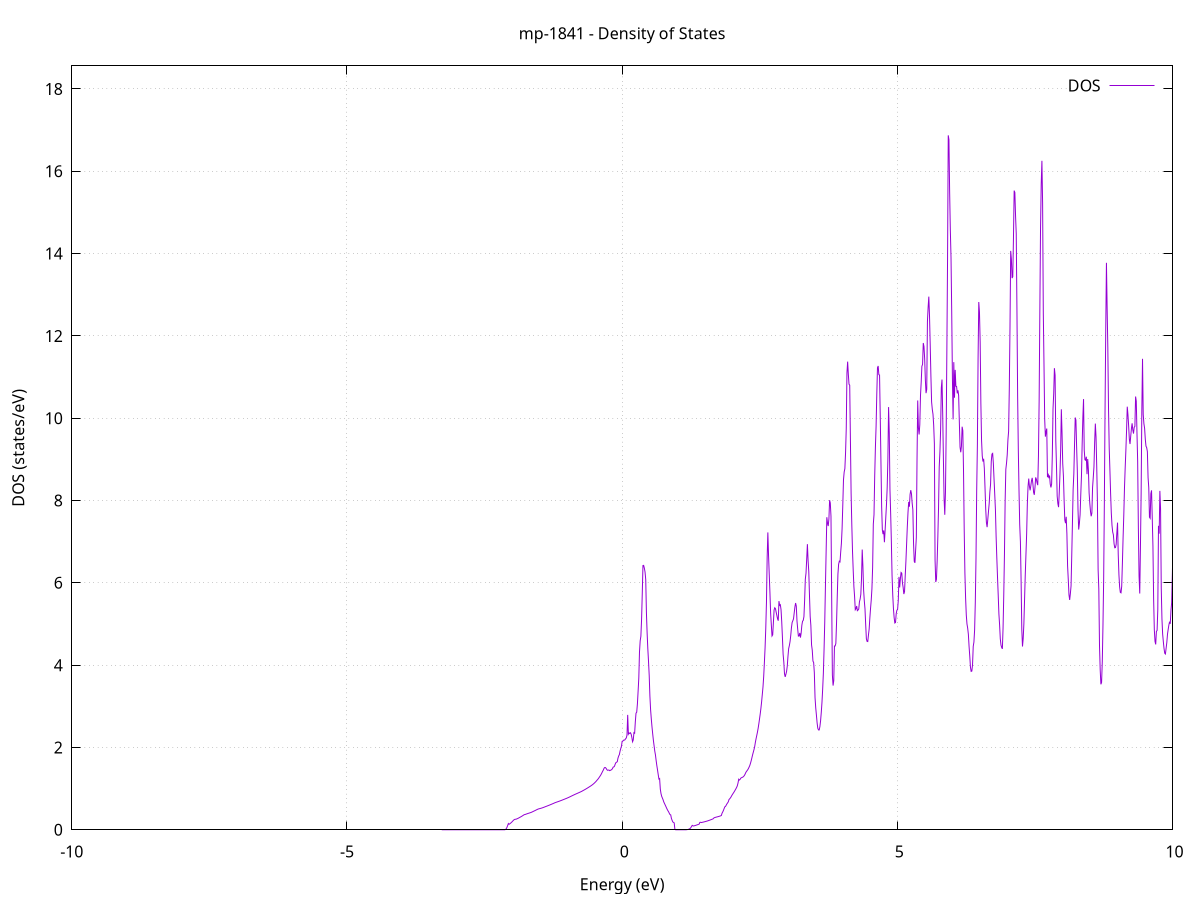 set title 'mp-1841 - Density of States'
set xlabel 'Energy (eV)'
set ylabel 'DOS (states/eV)'
set grid
set xrange [-10:10]
set yrange [0:18.561]
set xzeroaxis lt -1
set terminal png size 800,600
set output 'mp-1841_dos_gnuplot.png'
plot '-' using 1:2 with lines title 'DOS'
-3.277900 0.000000
-3.265300 0.000000
-3.252700 0.000000
-3.240100 0.000000
-3.227500 0.000000
-3.214800 0.000000
-3.202200 0.000000
-3.189600 0.000000
-3.177000 0.000000
-3.164400 0.000000
-3.151800 0.000000
-3.139200 0.000000
-3.126600 0.000000
-3.114000 0.000000
-3.101400 0.000000
-3.088800 0.000000
-3.076200 0.000000
-3.063600 0.000000
-3.051000 0.000000
-3.038300 0.000000
-3.025700 0.000000
-3.013100 0.000000
-3.000500 0.000000
-2.987900 0.000000
-2.975300 0.000000
-2.962700 0.000000
-2.950100 0.000000
-2.937500 0.000000
-2.924900 0.000000
-2.912300 0.000000
-2.899700 0.000000
-2.887100 0.000000
-2.874500 0.000000
-2.861800 0.000000
-2.849200 0.000000
-2.836600 0.000000
-2.824000 0.000000
-2.811400 0.000000
-2.798800 0.000000
-2.786200 0.000000
-2.773600 0.000000
-2.761000 0.000000
-2.748400 0.000000
-2.735800 0.000000
-2.723200 0.000000
-2.710600 0.000000
-2.698000 0.000000
-2.685300 0.000000
-2.672700 0.000000
-2.660100 0.000000
-2.647500 0.000000
-2.634900 0.000000
-2.622300 0.000000
-2.609700 0.000000
-2.597100 0.000000
-2.584500 0.000000
-2.571900 0.000000
-2.559300 0.000000
-2.546700 0.000000
-2.534100 0.000000
-2.521500 0.000000
-2.508800 0.000000
-2.496200 0.000000
-2.483600 0.000000
-2.471000 0.000000
-2.458400 0.000000
-2.445800 0.000000
-2.433200 0.000000
-2.420600 0.000000
-2.408000 0.000000
-2.395400 0.000000
-2.382800 0.000000
-2.370200 0.000000
-2.357600 0.000000
-2.345000 0.000000
-2.332300 0.000000
-2.319700 0.000000
-2.307100 0.000000
-2.294500 0.000000
-2.281900 0.000000
-2.269300 0.000000
-2.256700 0.000000
-2.244100 0.000000
-2.231500 0.000000
-2.218900 0.000000
-2.206300 0.000000
-2.193700 0.000000
-2.181100 0.000000
-2.168500 0.000000
-2.155800 0.000000
-2.143200 0.000000
-2.130600 0.000100
-2.118000 0.007400
-2.105400 0.027100
-2.092800 0.059200
-2.080200 0.103600
-2.067600 0.151600
-2.055000 0.133300
-2.042400 0.144400
-2.029800 0.157300
-2.017200 0.171800
-2.004600 0.187900
-1.992000 0.205500
-1.979300 0.224600
-1.966700 0.240500
-1.954100 0.250900
-1.941500 0.255800
-1.928900 0.256200
-1.916300 0.263600
-1.903700 0.270200
-1.891100 0.278500
-1.878500 0.287400
-1.865900 0.296600
-1.853300 0.305900
-1.840700 0.315400
-1.828100 0.325100
-1.815500 0.335400
-1.802800 0.346200
-1.790200 0.357700
-1.777600 0.367500
-1.765000 0.371000
-1.752400 0.376700
-1.739800 0.382900
-1.727200 0.388900
-1.714600 0.394800
-1.702000 0.400300
-1.689400 0.405700
-1.676800 0.411200
-1.664200 0.416800
-1.651600 0.422900
-1.639000 0.430500
-1.626300 0.438900
-1.613700 0.446800
-1.601100 0.454900
-1.588500 0.463100
-1.575900 0.471500
-1.563300 0.479900
-1.550700 0.488500
-1.538100 0.496700
-1.525500 0.503800
-1.512900 0.509200
-1.500300 0.513400
-1.487700 0.517700
-1.475100 0.522400
-1.462500 0.527600
-1.449800 0.533200
-1.437200 0.539300
-1.424600 0.545600
-1.412000 0.552200
-1.399400 0.558700
-1.386800 0.565200
-1.374200 0.571700
-1.361600 0.578200
-1.349000 0.584800
-1.336400 0.591400
-1.323800 0.598200
-1.311200 0.605100
-1.298600 0.612100
-1.286000 0.619200
-1.273300 0.626400
-1.260700 0.633600
-1.248100 0.640900
-1.235500 0.648100
-1.222900 0.656100
-1.210300 0.662600
-1.197700 0.668500
-1.185100 0.674300
-1.172500 0.680200
-1.159900 0.686100
-1.147300 0.692000
-1.134700 0.698100
-1.122100 0.704500
-1.109400 0.711000
-1.096800 0.717600
-1.084200 0.724200
-1.071600 0.730800
-1.059000 0.737500
-1.046400 0.744300
-1.033800 0.751100
-1.021200 0.758000
-1.008600 0.764800
-0.996000 0.771900
-0.983400 0.779300
-0.970800 0.787000
-0.958200 0.795000
-0.945600 0.803200
-0.932900 0.811300
-0.920300 0.819600
-0.907700 0.827800
-0.895100 0.836000
-0.882500 0.844100
-0.869900 0.851900
-0.857300 0.859800
-0.844700 0.867500
-0.832100 0.874700
-0.819500 0.882100
-0.806900 0.889600
-0.794300 0.897200
-0.781700 0.904800
-0.769100 0.912500
-0.756400 0.920200
-0.743800 0.928100
-0.731200 0.936200
-0.718600 0.946400
-0.706000 0.955500
-0.693400 0.964700
-0.680800 0.974100
-0.668200 0.983700
-0.655600 0.993600
-0.643000 1.003700
-0.630400 1.014100
-0.617800 1.024700
-0.605200 1.035400
-0.592600 1.046100
-0.579900 1.057000
-0.567300 1.068200
-0.554700 1.079900
-0.542100 1.092400
-0.529500 1.105700
-0.516900 1.120000
-0.504300 1.135300
-0.491700 1.151600
-0.479100 1.169100
-0.466500 1.188100
-0.453900 1.208700
-0.441300 1.227600
-0.428700 1.249600
-0.416100 1.274500
-0.403400 1.299800
-0.390800 1.325900
-0.378200 1.355800
-0.365600 1.389900
-0.353000 1.423800
-0.340400 1.455500
-0.327800 1.496900
-0.315200 1.513500
-0.302600 1.510300
-0.290000 1.489900
-0.277400 1.460100
-0.264800 1.445100
-0.252200 1.449800
-0.239600 1.451600
-0.226900 1.436500
-0.214300 1.443500
-0.201700 1.452300
-0.189100 1.463200
-0.176500 1.484400
-0.163900 1.521500
-0.151300 1.527200
-0.138700 1.545900
-0.126100 1.595700
-0.113500 1.631000
-0.100900 1.641700
-0.088300 1.654100
-0.075700 1.740500
-0.063100 1.792300
-0.050400 1.827100
-0.037800 1.911000
-0.025200 1.975300
-0.012600 2.028900
-0.000000 2.147900
0.012600 2.155300
0.025200 2.176900
0.037800 2.177900
0.050400 2.185600
0.063000 2.211800
0.075600 2.232700
0.088200 2.301500
0.100800 2.792200
0.113400 2.324000
0.126100 2.353500
0.138700 2.339000
0.151300 2.357100
0.163900 2.321600
0.176500 2.242500
0.189100 2.138300
0.201700 2.181100
0.214300 2.359600
0.226900 2.347000
0.239500 2.624400
0.252100 2.834000
0.264700 2.856700
0.277300 3.058600
0.289900 3.361300
0.302600 3.684800
0.315200 4.322100
0.327800 4.591500
0.340400 4.701800
0.353000 5.109900
0.365600 5.740200
0.378200 6.420600
0.390800 6.424300
0.403400 6.357700
0.416000 6.263800
0.428600 6.080000
0.441200 5.268200
0.453800 4.786600
0.466400 4.401900
0.479100 4.093000
0.491700 3.750800
0.504300 3.251400
0.516900 2.919100
0.529500 2.696300
0.542100 2.504900
0.554700 2.335400
0.567300 2.178600
0.579900 2.047800
0.592500 1.914300
0.605100 1.818800
0.617700 1.682300
0.630300 1.560400
0.642900 1.452800
0.655600 1.338000
0.668200 1.233100
0.680800 1.244300
0.693400 0.988700
0.706000 0.879600
0.718600 0.812400
0.731200 0.771000
0.743800 0.729100
0.756400 0.676700
0.769000 0.640600
0.781600 0.603600
0.794200 0.567300
0.806800 0.529200
0.819400 0.493900
0.832100 0.462200
0.844700 0.435000
0.857300 0.398700
0.869900 0.369000
0.882500 0.361800
0.895100 0.276900
0.907700 0.230600
0.920300 0.190300
0.932900 0.180100
0.945500 0.167700
0.958100 0.013300
0.970700 0.000000
0.983300 0.000000
0.995900 0.000000
1.008600 0.000000
1.021200 0.000000
1.033800 0.000000
1.046400 0.000000
1.059000 0.000000
1.071600 0.000000
1.084200 0.000000
1.096800 0.000000
1.109400 0.000000
1.122000 0.000000
1.134600 0.000000
1.147200 0.000000
1.159800 0.000200
1.172400 0.001700
1.185100 0.004500
1.197700 0.008600
1.210300 0.014100
1.222900 0.020900
1.235500 0.032700
1.248100 0.052400
1.260700 0.080000
1.273300 0.106900
1.285900 0.096200
1.298500 0.091900
1.311100 0.096900
1.323700 0.102100
1.336300 0.107500
1.348900 0.113200
1.361600 0.119000
1.374200 0.125100
1.386800 0.131300
1.399400 0.137600
1.412000 0.179300
1.424600 0.182300
1.437200 0.175800
1.449800 0.179300
1.462400 0.183100
1.475000 0.187000
1.487600 0.191200
1.500200 0.195600
1.512800 0.200200
1.525400 0.204900
1.538100 0.209800
1.550700 0.214900
1.563300 0.220400
1.575900 0.226300
1.588500 0.232400
1.601100 0.238700
1.613700 0.245100
1.626300 0.251600
1.638900 0.258300
1.651500 0.265200
1.664100 0.283800
1.676700 0.294000
1.689300 0.299600
1.701900 0.304700
1.714600 0.309300
1.727200 0.313600
1.739800 0.317800
1.752400 0.322600
1.765000 0.327800
1.777600 0.333300
1.790200 0.339100
1.802800 0.347200
1.815400 0.403100
1.828000 0.433800
1.840600 0.472000
1.853200 0.515900
1.865800 0.557800
1.878400 0.567600
1.891100 0.598300
1.903700 0.628900
1.916300 0.653200
1.928900 0.680000
1.941500 0.735300
1.954100 0.752200
1.966700 0.773400
1.979300 0.799500
1.991900 0.831600
2.004500 0.858300
2.017100 0.885000
2.029700 0.910300
2.042300 0.937900
2.054900 0.967200
2.067600 0.997100
2.080200 1.030000
2.092800 1.069400
2.105400 1.136500
2.118000 1.227500
2.130600 1.208500
2.143200 1.224700
2.155800 1.253700
2.168400 1.265800
2.181000 1.272200
2.193600 1.281000
2.206200 1.294800
2.218800 1.315200
2.231400 1.344800
2.244100 1.384000
2.256700 1.413400
2.269300 1.435000
2.281900 1.458600
2.294500 1.488900
2.307100 1.524200
2.319700 1.563200
2.332300 1.617100
2.344900 1.678700
2.357500 1.748200
2.370100 1.819300
2.382700 1.883100
2.395300 1.945300
2.407900 2.017900
2.420600 2.123700
2.433200 2.211000
2.445800 2.290600
2.458400 2.371800
2.471000 2.465100
2.483600 2.574400
2.496200 2.693200
2.508800 2.815200
2.521400 2.951200
2.534000 3.107500
2.546600 3.287600
2.559200 3.470100
2.571800 3.720600
2.584400 4.057800
2.597100 4.421200
2.609700 4.898200
2.622300 5.534200
2.634900 6.611700
2.647500 7.225000
2.660100 6.667600
2.672700 6.209900
2.685300 5.768100
2.697900 5.262300
2.710500 4.982500
2.723100 4.708600
2.735700 4.736500
2.748300 5.035200
2.760900 5.341100
2.773600 5.394100
2.786200 5.370900
2.798800 5.284800
2.811400 5.206900
2.824000 5.124800
2.836600 5.080200
2.849200 5.556100
2.861800 5.452100
2.874400 5.468100
2.887000 5.348700
2.899600 5.052600
2.912200 4.679600
2.924800 4.267600
2.937400 4.074600
2.950100 3.788500
2.962700 3.714600
2.975300 3.777800
2.987900 3.847100
3.000500 3.979000
3.013100 4.215100
3.025700 4.404500
3.038300 4.475200
3.050900 4.573500
3.063500 4.722300
3.076100 4.908800
3.088700 5.036300
3.101300 5.078300
3.113900 5.124200
3.126600 5.271400
3.139200 5.416200
3.151800 5.508900
3.164400 5.432800
3.177000 5.074100
3.189600 4.878300
3.202200 4.705700
3.214800 4.710300
3.227400 4.782300
3.240000 4.669700
3.252600 4.781600
3.265200 4.968300
3.277800 5.066200
3.290400 5.087700
3.303100 5.178600
3.315700 5.578100
3.328300 6.088900
3.340900 6.236100
3.353500 6.579000
3.366100 6.939800
3.378700 6.538400
3.391300 6.269800
3.403900 5.698400
3.416500 5.186000
3.429100 4.963800
3.441700 4.492000
3.454300 4.363800
3.466900 4.099200
3.479600 4.064700
3.492200 3.815700
3.504800 3.212600
3.517400 2.963500
3.530000 2.785300
3.542600 2.596400
3.555200 2.466300
3.567800 2.426000
3.580400 2.425400
3.593000 2.505700
3.605600 2.648000
3.618200 2.850900
3.630800 3.094300
3.643400 3.415400
3.656100 3.799700
3.668700 4.375500
3.681300 5.046300
3.693900 5.924700
3.706500 6.761300
3.719100 7.594500
3.731700 7.450900
3.744300 7.379900
3.756900 7.551200
3.769500 8.008500
3.782100 7.941000
3.794700 7.616800
3.807300 5.627800
3.819900 3.760200
3.832600 3.503500
3.845200 3.622800
3.857800 4.464600
3.870400 4.466000
3.883000 4.527000
3.895600 5.027000
3.908200 5.649700
3.920800 6.214200
3.933400 6.452400
3.946000 6.525100
3.958600 6.510500
3.971200 6.748100
3.983800 6.956400
3.996400 7.316600
4.009100 7.885600
4.021700 8.501600
4.034300 8.692500
4.046900 8.774300
4.059500 9.159700
4.072100 9.749900
4.084700 11.099800
4.097300 11.375000
4.109900 11.063000
4.122500 10.825000
4.135100 10.802500
4.147700 9.474700
4.160300 8.178000
4.172900 7.413800
4.185600 6.773800
4.198200 6.313900
4.210800 5.909000
4.223400 5.670100
4.236000 5.347000
4.248600 5.374100
4.261200 5.436600
4.273800 5.324000
4.286400 5.339400
4.299000 5.361800
4.311600 5.537000
4.324200 5.606500
4.336800 5.721900
4.349400 6.107900
4.362100 6.809200
4.374700 6.403400
4.387300 5.826400
4.399900 5.567100
4.412500 5.367900
4.425100 4.987000
4.437700 4.641200
4.450300 4.577400
4.462900 4.572800
4.475500 4.734100
4.488100 4.876000
4.500700 5.141800
4.513300 5.376800
4.525900 5.579500
4.538600 5.857800
4.551200 6.374500
4.563800 7.427100
4.576400 7.655300
4.589000 8.590700
4.601600 9.285200
4.614200 9.801900
4.626800 10.573900
4.639400 11.225800
4.652000 11.269200
4.664600 11.058100
4.677200 11.049200
4.689800 10.041800
4.702400 8.941900
4.715100 7.853800
4.727700 7.284800
4.740300 7.183400
4.752900 7.273600
4.765500 6.985900
4.778100 7.270900
4.790700 7.599200
4.803300 7.910800
4.815900 8.314600
4.828500 9.002700
4.841100 10.270800
4.853700 9.654500
4.866300 8.267400
4.878900 7.689400
4.891600 7.009500
4.904200 6.183300
4.916800 5.708600
4.929400 5.377300
4.942000 5.158500
4.954600 5.024300
4.967200 5.037300
4.979800 5.252000
4.992400 5.334500
5.005000 5.354700
5.017600 5.573000
5.030200 6.144000
5.042800 5.888500
5.055400 6.101600
5.068100 6.252200
5.080700 6.234000
5.093300 5.996800
5.105900 5.888500
5.118500 5.727400
5.131100 5.786200
5.143700 6.175300
5.156300 6.530000
5.168900 6.945800
5.181500 7.364200
5.194100 7.711500
5.206700 7.966700
5.219300 7.850600
5.231900 8.149600
5.244600 8.251500
5.257200 8.159400
5.269800 7.936800
5.282400 7.775800
5.295000 6.949900
5.307600 6.522000
5.320200 6.486900
5.332800 6.796100
5.345400 7.102200
5.358000 8.992100
5.370600 10.430600
5.383200 9.767400
5.395800 9.605000
5.408400 9.842800
5.421100 10.554800
5.433700 10.873300
5.446300 11.261400
5.458900 11.307900
5.471500 11.827500
5.484100 11.742900
5.496700 11.448400
5.509300 10.932600
5.521900 10.609000
5.534500 10.702200
5.547100 12.347600
5.559700 12.695500
5.572300 12.954300
5.584900 12.481100
5.597600 11.778900
5.610200 11.033100
5.622800 10.396400
5.635400 10.214700
5.648000 10.098800
5.660600 9.833400
5.673200 9.383200
5.685800 6.551300
5.698400 6.020700
5.711000 6.086800
5.723600 6.520500
5.736200 7.113300
5.748800 7.821500
5.761400 8.821900
5.774100 9.183100
5.786700 9.726500
5.799300 10.736400
5.811900 10.939200
5.824500 10.104800
5.837100 9.030100
5.849700 8.051100
5.862300 7.654100
5.874900 8.208600
5.887500 9.634600
5.900100 11.634100
5.912700 13.856300
5.925300 16.873200
5.937900 16.768800
5.950600 15.502400
5.963200 14.575800
5.975800 13.900200
5.988400 12.578900
6.001000 10.986900
6.013600 9.971000
6.026200 11.362300
6.038800 10.497800
6.051400 11.173700
6.064000 10.777400
6.076600 10.771600
6.089200 10.604400
6.101800 10.677100
6.114400 10.548800
6.127100 9.891700
6.139700 9.300200
6.152300 9.172700
6.164900 9.317300
6.177500 9.793600
6.190100 9.698400
6.202700 8.732600
6.215300 7.296100
6.227900 6.243400
6.240500 5.636700
6.253100 5.218700
6.265700 5.000100
6.278300 4.899700
6.290900 4.749600
6.303600 4.455800
6.316200 4.222600
6.328800 3.951000
6.341400 3.848400
6.354000 3.855900
6.366600 4.007400
6.379200 4.455600
6.391800 4.560200
6.404400 4.853700
6.417000 5.527600
6.429600 6.593100
6.442200 8.247400
6.454800 9.356800
6.467400 11.453500
6.480100 12.822800
6.492700 12.577600
6.505300 11.855300
6.517900 10.378800
6.530500 9.461900
6.543100 9.086400
6.555700 8.948000
6.568300 9.014100
6.580900 8.783100
6.593500 8.305400
6.606100 7.794700
6.618700 7.465900
6.631300 7.353600
6.643900 7.542000
6.656600 7.737900
6.669200 7.928200
6.681800 8.210600
6.694400 8.396200
6.707000 8.951900
6.719600 9.129000
6.732200 9.145400
6.744800 8.904600
6.757400 8.519200
6.770000 8.154200
6.782600 7.776300
6.795200 7.122500
6.807800 6.609400
6.820400 6.141800
6.833100 5.707300
6.845700 5.245500
6.858300 4.982800
6.870900 4.643200
6.883500 4.488400
6.896100 4.429600
6.908700 4.396400
6.921300 4.901900
6.933900 5.693700
6.946500 6.683800
6.959100 7.992200
6.971700 8.757700
6.984300 8.908600
6.996900 9.109900
7.009600 9.473600
7.022200 9.680900
7.034800 10.727400
7.047400 12.221300
7.060000 14.065600
7.072600 13.867600
7.085200 13.404500
7.097800 13.438500
7.110400 14.377900
7.123000 15.530600
7.135600 15.484800
7.148200 14.920500
7.160800 14.485200
7.173400 12.661300
7.186100 10.544300
7.198700 9.211400
7.211300 8.231200
7.223900 7.416500
7.236500 6.999700
7.249100 6.048700
7.261700 4.874400
7.274300 4.453400
7.286900 4.644000
7.299500 5.002400
7.312100 5.601800
7.324700 6.197800
7.337300 6.692600
7.350000 7.192300
7.362600 7.924600
7.375200 8.345000
7.387800 8.533000
7.400400 8.342500
7.413000 8.248000
7.425600 8.357000
7.438200 8.483300
7.450800 8.550600
7.463400 8.404800
7.476000 8.200300
7.488600 8.138400
7.501200 8.315100
7.513800 8.561000
7.526500 8.516700
7.539100 8.431100
7.551700 8.373200
7.564300 9.074600
7.576900 10.434000
7.589500 12.585700
7.602100 14.600000
7.614700 15.698200
7.627300 16.254000
7.639900 15.221600
7.652500 12.567500
7.665100 11.293700
7.677700 9.979300
7.690300 9.552000
7.703000 9.677600
7.715600 9.748800
7.728200 8.566700
7.740800 8.653700
7.753400 8.543100
7.766000 8.607800
7.778600 8.399100
7.791200 8.318200
7.803800 8.402100
7.816400 9.115300
7.829000 10.224700
7.841600 10.598200
7.854200 11.215900
7.866800 11.044100
7.879500 9.450300
7.892100 8.843400
7.904700 8.105100
7.917300 7.922400
7.929900 7.839000
7.942500 8.194300
7.955100 8.639200
7.967700 9.211300
7.980300 10.216800
7.992900 9.634600
8.005500 8.898200
8.018100 8.591900
8.030700 8.006200
8.043300 7.529000
8.056000 7.449200
8.068600 7.604900
8.081200 7.192400
8.093800 6.410500
8.106400 6.074200
8.119000 5.709100
8.131600 5.583900
8.144200 5.737500
8.156800 5.924000
8.169400 6.664900
8.182000 7.463900
8.194600 8.271400
8.207200 8.645700
8.219800 9.349700
8.232500 10.016200
8.245100 9.955200
8.257700 9.316000
8.270300 8.737300
8.282900 7.785100
8.295500 7.294700
8.308100 7.443900
8.320700 7.652200
8.333300 8.143300
8.345900 8.594000
8.358500 9.367600
8.371100 10.018200
8.383700 10.464400
8.396300 9.219600
8.409000 8.991500
8.421600 8.978800
8.434200 9.064800
8.446800 8.639600
8.459400 9.008600
8.472000 8.747400
8.484600 8.191500
8.497200 7.936100
8.509800 7.738800
8.522400 7.617800
8.535000 7.693900
8.547600 8.315300
8.560200 8.555500
8.572800 8.814500
8.585500 9.411500
8.598100 9.869400
8.610700 9.545100
8.623300 8.819800
8.635900 7.969900
8.648500 6.322200
8.661100 5.850900
8.673700 4.476600
8.686300 3.885400
8.698900 3.534400
8.711500 3.579100
8.724100 4.076400
8.736700 4.968500
8.749300 6.092600
8.762000 7.971400
8.774600 10.225100
8.787200 12.168900
8.799800 13.776400
8.812400 12.681100
8.825000 11.704600
8.837600 10.228100
8.850200 9.279100
8.862800 8.735400
8.875400 8.174400
8.888000 7.699000
8.900600 7.398900
8.913200 7.236100
8.925800 7.165900
8.938500 6.948400
8.951100 6.851700
8.963700 6.856600
8.976300 6.935100
8.988900 7.218800
9.001500 7.463000
9.014100 6.690500
9.026700 6.194800
9.039300 5.903900
9.051900 5.767800
9.064500 5.756800
9.077100 5.916000
9.089700 6.476400
9.102300 7.099800
9.115000 7.645700
9.127600 8.306100
9.140200 8.791500
9.152800 9.219100
9.165400 9.708000
9.178000 10.280500
9.190600 10.085300
9.203200 9.813300
9.215800 9.490100
9.228400 9.372900
9.241000 9.567500
9.253600 9.745600
9.266200 9.876000
9.278800 9.715500
9.291500 9.627000
9.304100 9.780100
9.316700 9.803100
9.329300 10.526700
9.341900 10.415100
9.354500 9.646000
9.367100 8.948900
9.379700 7.347700
9.392300 6.166400
9.404900 5.741100
9.417500 6.867000
9.430100 8.156900
9.442700 10.173200
9.455300 11.442900
9.468000 10.093900
9.480600 9.866300
9.493200 9.753900
9.505800 9.489100
9.518400 9.320200
9.531000 9.286300
9.543600 9.187700
9.556200 8.557000
9.568800 8.314200
9.581400 7.596600
9.594000 7.568400
9.606600 8.165000
9.619200 8.246700
9.631800 7.593000
9.644500 6.899500
9.657100 5.602700
9.669700 4.861800
9.682300 4.577500
9.694900 4.503800
9.707500 4.820100
9.720100 4.843400
9.732700 5.344200
9.745300 7.385800
9.757900 7.194700
9.770500 8.235100
9.783100 7.803500
9.795700 5.875000
9.808300 5.124100
9.821000 4.753000
9.833600 4.569800
9.846200 4.405200
9.858800 4.289500
9.871400 4.270900
9.884000 4.410100
9.896600 4.549700
9.909200 4.753700
9.921800 4.871800
9.934400 4.976900
9.947000 5.056400
9.959600 5.004700
9.972200 5.330500
9.984800 5.519300
9.997500 6.213300
10.010100 6.992300
10.022700 5.859200
10.035300 4.355400
10.047900 3.758900
10.060500 3.886800
10.073100 3.760700
10.085700 3.661500
10.098300 4.068700
10.110900 4.011400
10.123500 3.881400
10.136100 3.821400
10.148700 3.743400
10.161300 3.527300
10.174000 3.427100
10.186600 3.374400
10.199200 3.381400
10.211800 3.390300
10.224400 3.391900
10.237000 3.415500
10.249600 3.473500
10.262200 3.562300
10.274800 3.623500
10.287400 3.683900
10.300000 3.767100
10.312600 3.873100
10.325200 4.032400
10.337800 4.216800
10.350500 4.425400
10.363100 4.763200
10.375700 5.049800
10.388300 5.419800
10.400900 5.977300
10.413500 5.467900
10.426100 4.141600
10.438700 3.469900
10.451300 3.058600
10.463900 2.750700
10.476500 2.533000
10.489100 2.402000
10.501700 2.351800
10.514300 2.341800
10.527000 2.360500
10.539600 2.415800
10.552200 2.596100
10.564800 2.599300
10.577400 2.700200
10.590000 2.677900
10.602600 2.726500
10.615200 2.588000
10.627800 2.601200
10.640400 2.622200
10.653000 2.663100
10.665600 2.763600
10.678200 2.873800
10.690800 2.973100
10.703500 3.063900
10.716100 3.175300
10.728700 3.294600
10.741300 3.402600
10.753900 3.512000
10.766500 3.626700
10.779100 3.769000
10.791700 3.914400
10.804300 4.054500
10.816900 4.206200
10.829500 4.314700
10.842100 4.452300
10.854700 4.659400
10.867300 5.078300
10.880000 5.661300
10.892600 6.042500
10.905200 6.289500
10.917800 6.578900
10.930400 6.598100
10.943000 6.621700
10.955600 6.926500
10.968200 7.080800
10.980800 9.391100
10.993400 10.518500
11.006000 10.447400
11.018600 8.351400
11.031200 7.640900
11.043800 7.570100
11.056500 7.448300
11.069100 7.386600
11.081700 7.417000
11.094300 5.776900
11.106900 5.039800
11.119500 4.698800
11.132100 4.498400
11.144700 4.360600
11.157300 4.523300
11.169900 4.718200
11.182500 4.886300
11.195100 4.622200
11.207700 4.391300
11.220300 4.236700
11.233000 4.101400
11.245600 4.176700
11.258200 3.960400
11.270800 3.828400
11.283400 3.720700
11.296000 3.639200
11.308600 3.633000
11.321200 3.697200
11.333800 3.565600
11.346400 3.487500
11.359000 3.200100
11.371600 2.873700
11.384200 2.471500
11.396800 2.214200
11.409500 2.047200
11.422100 1.900400
11.434700 1.751800
11.447300 1.596800
11.459900 1.546800
11.472500 1.499500
11.485100 1.432600
11.497700 1.418600
11.510300 1.432200
11.522900 1.442800
11.535500 1.460800
11.548100 1.494300
11.560700 1.549800
11.573300 1.621400
11.586000 1.693900
11.598600 1.754100
11.611200 2.002300
11.623800 1.969500
11.636400 2.032200
11.649000 2.151800
11.661600 2.282100
11.674200 2.464900
11.686800 2.576200
11.699400 2.679900
11.712000 2.780500
11.724600 2.879400
11.737200 2.978400
11.749800 3.112400
11.762500 3.253500
11.775100 3.363900
11.787700 3.451100
11.800300 3.517800
11.812900 3.560900
11.825500 3.594500
11.838100 3.634300
11.850700 3.847900
11.863300 3.807800
11.875900 3.762100
11.888500 3.800300
11.901100 3.896400
11.913700 4.026300
11.926300 4.188100
11.939000 4.374500
11.951600 4.654500
11.964200 4.907700
11.976800 5.124700
11.989400 5.758900
12.002000 6.574900
12.014600 6.578800
12.027200 6.196400
12.039800 5.513400
12.052400 5.097100
12.065000 4.773700
12.077600 4.535200
12.090200 4.481100
12.102800 4.548500
12.115500 4.607400
12.128100 4.449900
12.140700 4.291300
12.153300 4.209500
12.165900 4.110200
12.178500 4.142000
12.191100 4.004300
12.203700 3.951600
12.216300 3.816500
12.228900 3.655100
12.241500 3.591300
12.254100 3.589700
12.266700 3.411800
12.279300 3.266000
12.292000 3.118800
12.304600 2.948700
12.317200 2.843100
12.329800 2.776000
12.342400 2.751400
12.355000 2.805500
12.367600 2.860100
12.380200 2.775900
12.392800 2.768400
12.405400 2.786900
12.418000 2.816400
12.430600 2.817000
12.443200 2.820800
12.455800 2.874100
12.468500 2.892600
12.481100 2.945000
12.493700 2.975800
12.506300 3.063500
12.518900 3.231400
12.531500 3.393600
12.544100 3.446100
12.556700 3.541200
12.569300 3.623600
12.581900 3.670700
12.594500 3.677500
12.607100 3.629800
12.619700 3.556500
12.632300 3.532900
12.645000 3.540300
12.657600 3.469000
12.670200 3.405400
12.682800 3.434900
12.695400 3.314700
12.708000 3.252700
12.720600 3.178700
12.733200 3.167300
12.745800 3.135700
12.758400 3.035100
12.771000 2.994800
12.783600 2.971400
12.796200 2.978600
12.808800 3.004300
12.821500 3.051900
12.834100 3.128900
12.846700 3.228100
12.859300 3.324200
12.871900 3.412700
12.884500 3.484300
12.897100 3.538600
12.909700 3.593500
12.922300 3.699600
12.934900 3.938800
12.947500 4.012200
12.960100 4.023200
12.972700 4.077200
12.985300 4.159500
12.998000 4.273100
13.010600 4.396800
13.023200 4.514000
13.035800 4.577600
13.048400 4.654000
13.061000 4.807700
13.073600 4.864700
13.086200 5.001800
13.098800 5.207100
13.111400 5.311600
13.124000 5.329100
13.136600 5.309600
13.149200 5.257400
13.161800 5.422500
13.174500 5.266600
13.187100 5.209900
13.199700 5.160500
13.212300 5.214100
13.224900 5.001900
13.237500 4.870200
13.250100 4.867500
13.262700 4.678100
13.275300 4.625900
13.287900 4.605600
13.300500 4.438400
13.313100 4.271500
13.325700 3.885200
13.338300 3.614600
13.351000 3.463300
13.363600 3.347600
13.376200 3.259800
13.388800 3.210000
13.401400 3.192000
13.414000 3.184500
13.426600 3.167000
13.439200 3.117400
13.451800 3.035000
13.464400 3.010400
13.477000 2.982000
13.489600 2.884600
13.502200 2.869600
13.514800 2.852200
13.527500 2.844500
13.540100 2.852100
13.552700 2.863100
13.565300 2.852500
13.577900 2.835300
13.590500 2.783800
13.603100 2.741800
13.615700 2.721900
13.628300 2.705800
13.640900 2.658100
13.653500 2.575100
13.666100 2.486200
13.678700 2.423700
13.691300 2.384900
13.704000 2.390300
13.716600 2.436400
13.729200 2.462800
13.741800 2.476700
13.754400 2.493700
13.767000 2.504700
13.779600 2.545700
13.792200 2.576600
13.804800 2.588500
13.817400 2.588100
13.830000 2.559000
13.842600 2.504700
13.855200 2.410100
13.867800 2.362900
13.880500 2.344000
13.893100 2.330300
13.905700 2.332900
13.918300 2.350600
13.930900 2.347700
13.943500 2.313000
13.956100 2.304900
13.968700 2.317800
13.981300 2.347600
13.993900 2.402900
14.006500 2.469700
14.019100 2.539400
14.031700 2.597900
14.044300 2.626000
14.057000 2.598200
14.069600 2.597400
14.082200 2.633200
14.094800 2.678900
14.107400 2.718700
14.120000 2.747000
14.132600 2.765500
14.145200 2.753000
14.157800 2.751200
14.170400 2.767500
14.183000 2.794100
14.195600 2.815600
14.208200 2.776500
14.220800 2.663600
14.233500 2.618900
14.246100 2.590600
14.258700 2.559000
14.271300 2.475300
14.283900 2.387300
14.296500 2.315500
14.309100 2.245000
14.321700 2.174500
14.334300 2.135900
14.346900 2.168100
14.359500 2.080100
14.372100 2.043300
14.384700 2.019400
14.397300 2.005600
14.410000 2.003700
14.422600 2.018400
14.435200 2.052800
14.447800 2.119800
14.460400 2.175500
14.473000 2.221500
14.485600 2.276400
14.498200 2.353100
14.510800 2.446000
14.523400 2.569100
14.536000 2.644100
14.548600 2.695600
14.561200 2.731800
14.573800 2.770500
14.586500 2.783700
14.599100 2.791700
14.611700 2.809300
14.624300 2.840500
14.636900 2.854500
14.649500 2.849600
14.662100 2.833600
14.674700 2.819700
14.687300 2.764500
14.699900 2.703100
14.712500 2.636400
14.725100 2.569000
14.737700 2.510500
14.750300 2.455300
14.763000 2.402500
14.775600 2.356500
14.788200 2.324100
14.800800 2.248400
14.813400 2.163000
14.826000 2.103100
14.838600 2.055500
14.851200 2.011800
14.863800 1.982800
14.876400 2.003000
14.889000 1.972000
14.901600 1.908500
14.914200 1.833400
14.926800 1.783300
14.939500 1.756700
14.952100 1.728400
14.964700 1.710400
14.977300 1.694000
14.989900 1.678500
15.002500 1.675100
15.015100 1.679100
15.027700 1.681500
15.040300 1.677600
15.052900 1.657300
15.065500 1.662600
15.078100 1.638400
15.090700 1.591700
15.103300 1.536300
15.116000 1.517000
15.128600 1.526500
15.141200 1.564400
15.153800 1.594400
15.166400 1.605700
15.179000 1.643700
15.191600 1.649900
15.204200 1.650200
15.216800 1.676200
15.229400 1.709700
15.242000 1.691400
15.254600 1.696300
15.267200 1.704100
15.279800 1.701000
15.292500 1.706400
15.305100 1.717700
15.317700 1.733400
15.330300 1.744200
15.342900 1.757700
15.355500 1.771800
15.368100 1.766600
15.380700 1.743200
15.393300 1.708700
15.405900 1.678900
15.418500 1.661700
15.431100 1.654400
15.443700 1.655600
15.456300 1.674200
15.469000 1.699500
15.481600 1.719100
15.494200 1.752600
15.506800 1.813500
15.519400 1.851400
15.532000 1.903700
15.544600 1.961500
15.557200 2.024000
15.569800 2.068300
15.582400 2.131000
15.595000 2.193800
15.607600 2.263900
15.620200 2.319800
15.632900 2.414100
15.645500 2.452600
15.658100 2.481900
15.670700 2.529600
15.683300 2.585800
15.695900 2.649900
15.708500 2.796000
15.721100 2.813900
15.733700 2.816300
15.746300 2.798200
15.758900 2.766300
15.771500 2.749100
15.784100 2.750600
15.796700 2.742600
15.809400 2.765400
15.822000 2.843600
15.834600 2.861500
15.847200 2.863100
15.859800 2.879100
15.872400 2.909800
15.885000 2.937500
15.897600 2.940800
15.910200 2.946900
15.922800 2.949300
15.935400 2.938300
15.948000 2.921500
15.960600 2.923200
15.973200 2.950800
15.985900 2.967300
15.998500 2.944400
16.011100 2.925100
16.023700 2.927200
16.036300 2.934400
16.048900 2.972000
16.061500 3.011900
16.074100 3.060700
16.086700 3.109300
16.099300 3.180800
16.111900 3.215100
16.124500 3.187100
16.137100 3.170900
16.149700 3.193400
16.162400 3.225400
16.175000 3.241600
16.187600 3.261700
16.200200 3.219000
16.212800 3.204500
16.225400 3.198100
16.238000 3.197400
16.250600 3.214500
16.263200 3.225200
16.275800 3.224200
16.288400 3.200000
16.301000 3.202800
16.313600 3.206600
16.326200 3.198200
16.338900 3.170700
16.351500 3.129700
16.364100 3.076900
16.376700 3.004400
16.389300 2.927700
16.401900 2.855400
16.414500 2.784700
16.427100 2.740500
16.439700 2.702900
16.452300 2.677200
16.464900 2.662300
16.477500 2.662900
16.490100 2.623300
16.502700 2.617000
16.515400 2.633400
16.528000 2.658900
16.540600 2.680700
16.553200 2.718800
16.565800 2.778300
16.578400 2.840600
16.591000 2.909800
16.603600 3.010800
16.616200 3.131300
16.628800 3.322700
16.641400 3.349900
16.654000 3.366400
16.666600 3.387700
16.679200 3.425700
16.691900 3.373400
16.704500 3.272100
16.717100 3.188900
16.729700 3.111800
16.742300 3.066300
16.754900 3.050100
16.767500 3.096300
16.780100 3.097000
16.792700 3.076800
16.805300 3.226000
16.817900 3.161000
16.830500 3.001700
16.843100 2.919400
16.855700 2.907600
16.868400 2.998300
16.881000 2.969300
16.893600 2.969300
16.906200 2.992800
16.918800 3.086400
16.931400 3.215500
16.944000 3.434600
16.956600 3.623900
16.969200 3.815200
16.981800 4.014300
16.994400 4.268400
17.007000 4.703900
17.019600 5.184900
17.032200 5.493400
17.044900 5.838100
17.057500 6.080200
17.070100 6.123800
17.082700 6.176500
17.095300 6.183200
17.107900 6.212600
17.120500 6.301400
17.133100 6.362500
17.145700 6.235500
17.158300 5.969500
17.170900 5.626400
17.183500 5.412400
17.196100 5.320700
17.208700 5.035300
17.221400 4.799000
17.234000 4.571800
17.246600 4.378200
17.259200 4.072100
17.271800 3.706500
17.284400 3.379900
17.297000 3.253700
17.309600 3.211100
17.322200 3.220100
17.334800 3.252000
17.347400 3.283500
17.360000 3.300700
17.372600 3.364900
17.385200 3.461300
17.397900 3.571000
17.410500 3.713200
17.423100 3.976200
17.435700 4.225100
17.448300 4.395200
17.460900 4.479700
17.473500 4.471100
17.486100 4.464700
17.498700 4.419400
17.511300 4.373600
17.523900 4.353300
17.536500 4.492400
17.549100 4.461300
17.561700 4.363800
17.574400 4.350600
17.587000 4.238700
17.599600 4.162900
17.612200 4.108100
17.624800 4.016200
17.637400 3.894100
17.650000 3.894300
17.662600 3.918800
17.675200 3.927800
17.687800 3.953500
17.700400 3.846400
17.713000 3.827300
17.725600 3.866600
17.738200 3.838700
17.750900 3.859300
17.763500 3.671500
17.776100 3.532300
17.788700 3.438400
17.801300 3.357700
17.813900 3.156700
17.826500 3.015700
17.839100 2.916500
17.851700 2.860200
17.864300 2.833100
17.876900 2.833500
17.889500 2.859300
17.902100 2.821100
17.914700 2.848200
17.927400 2.909500
17.940000 2.856800
17.952600 2.841900
17.965200 2.851000
17.977800 2.863900
17.990400 2.916200
18.003000 3.040500
18.015600 3.130200
18.028200 3.079300
18.040800 3.141700
18.053400 3.252200
18.066000 3.292800
18.078600 3.290600
18.091200 3.169700
18.103900 3.048800
18.116500 2.975400
18.129100 2.946700
18.141700 2.936400
18.154300 2.936600
18.166900 2.938800
18.179500 2.938100
18.192100 2.957900
18.204700 3.053700
18.217300 3.004900
18.229900 3.036900
18.242500 3.170900
18.255100 3.061600
18.267700 2.981300
18.280400 2.903500
18.293000 2.837000
18.305600 2.770000
18.318200 2.702700
18.330800 2.640700
18.343400 2.587000
18.356000 2.545300
18.368600 2.518100
18.381200 2.498500
18.393800 2.480100
18.406400 2.470400
18.419000 2.471100
18.431600 2.507500
18.444200 2.551000
18.456900 2.593200
18.469500 2.645600
18.482100 2.709400
18.494700 2.762400
18.507300 2.796300
18.519900 2.827800
18.532500 2.870700
18.545100 2.931800
18.557700 3.014900
18.570300 3.120700
18.582900 3.252600
18.595500 3.508500
18.608100 3.622100
18.620700 3.734300
18.633400 3.874300
18.646000 4.027400
18.658600 4.205000
18.671200 4.370500
18.683800 4.489100
18.696400 4.578500
18.709000 4.473800
18.721600 4.518100
18.734200 4.559800
18.746800 4.735200
18.759400 4.629000
18.772000 4.462400
18.784600 4.377000
18.797200 4.327400
18.809900 4.300200
18.822500 4.267200
18.835100 4.255800
18.847700 4.276200
18.860300 4.252900
18.872900 4.201400
18.885500 4.172500
18.898100 4.121100
18.910700 4.090700
18.923300 4.049100
18.935900 3.894600
18.948500 3.672400
18.961100 3.480600
18.973700 3.373000
18.986400 3.331800
18.999000 3.296500
19.011600 3.263100
19.024200 3.237100
19.036800 3.212200
19.049400 3.194000
19.062000 3.190400
19.074600 3.222700
19.087200 3.281300
19.099800 3.350900
19.112400 3.445900
19.125000 3.624700
19.137600 3.780600
19.150200 3.922500
19.162900 4.018800
19.175500 3.948300
19.188100 3.760500
19.200700 3.646300
19.213300 3.566200
19.225900 3.522200
19.238500 3.520500
19.251100 3.542800
19.263700 3.592800
19.276300 3.634200
19.288900 3.638800
19.301500 3.659800
19.314100 3.735700
19.326700 3.854600
19.339400 3.959800
19.352000 3.950600
19.364600 3.917500
19.377200 3.925000
19.389800 3.999900
19.402400 4.124300
19.415000 4.165700
19.427600 4.121400
19.440200 4.088500
19.452800 4.053900
19.465400 4.028400
19.478000 4.017700
19.490600 4.017600
19.503200 4.029100
19.515900 4.009900
19.528500 4.025200
19.541100 4.051700
19.553700 3.994300
19.566300 3.947400
19.578900 3.792800
19.591500 3.708100
19.604100 3.642200
19.616700 3.595300
19.629300 3.605700
19.641900 3.614500
19.654500 3.568500
19.667100 3.593900
19.679700 3.636200
19.692400 3.661200
19.705000 3.669600
19.717600 3.682500
19.730200 3.713300
19.742800 3.751100
19.755400 3.827400
19.768000 3.856900
19.780600 3.875500
19.793200 3.951400
19.805800 4.018300
19.818400 3.994600
19.831000 3.959300
19.843600 3.910000
19.856200 3.833300
19.868900 3.748600
19.881500 3.708700
19.894100 3.674400
19.906700 3.609500
19.919300 3.490800
19.931900 3.413200
19.944500 3.209700
19.957100 3.007000
19.969700 2.729400
19.982300 2.438500
19.994900 2.220700
20.007500 2.060600
20.020100 1.956500
20.032700 1.835700
20.045400 1.720700
20.058000 1.606500
20.070600 1.473300
20.083200 1.370700
20.095800 1.263400
20.108400 1.166500
20.121000 1.058000
20.133600 0.959400
20.146200 0.875800
20.158800 0.808600
20.171400 0.755900
20.184000 0.678800
20.196600 0.622600
20.209200 0.584400
20.221900 0.561400
20.234500 0.541000
20.247100 0.521300
20.259700 0.504000
20.272300 0.488400
20.284900 0.477900
20.297500 0.484200
20.310100 0.495500
20.322700 0.449400
20.335300 0.445800
20.347900 0.444600
20.360500 0.451200
20.373100 0.464500
20.385700 0.483300
20.398400 0.504300
20.411000 0.518100
20.423600 0.534400
20.436200 0.546300
20.448800 0.553200
20.461400 0.554600
20.474000 0.561900
20.486600 0.572700
20.499200 0.587800
20.511800 0.607300
20.524400 0.629900
20.537000 0.617700
20.549600 0.574800
20.562200 0.557800
20.574900 0.537800
20.587500 0.521500
20.600100 0.505200
20.612700 0.448100
20.625300 0.390100
20.637900 0.333700
20.650500 0.279800
20.663100 0.227600
20.675700 0.179100
20.688300 0.134500
20.700900 0.093500
20.713500 0.057400
20.726100 0.032600
20.738700 0.015000
20.751400 0.004400
20.764000 0.000900
20.776600 0.000200
20.789200 0.000000
20.801800 0.000000
20.814400 0.000000
20.827000 0.000000
20.839600 0.000000
20.852200 0.000000
20.864800 0.000000
20.877400 0.000000
20.890000 0.000000
20.902600 0.000000
20.915200 0.000000
20.927900 0.000000
20.940500 0.000000
20.953100 0.000000
20.965700 0.000000
20.978300 0.000000
20.990900 0.000000
21.003500 0.000000
21.016100 0.000000
21.028700 0.000000
21.041300 0.000000
21.053900 0.000000
21.066500 0.000000
21.079100 0.000000
21.091700 0.000000
21.104400 0.000000
21.117000 0.000000
21.129600 0.000000
21.142200 0.000000
21.154800 0.000000
21.167400 0.000000
21.180000 0.000000
21.192600 0.000000
21.205200 0.000000
21.217800 0.000000
21.230400 0.000000
21.243000 0.000000
21.255600 0.000000
21.268200 0.000000
21.280900 0.000000
21.293500 0.000000
21.306100 0.000000
21.318700 0.000000
21.331300 0.000000
21.343900 0.000000
21.356500 0.000000
21.369100 0.000000
21.381700 0.000000
21.394300 0.000000
21.406900 0.000000
21.419500 0.000000
21.432100 0.000000
21.444700 0.000000
21.457400 0.000000
21.470000 0.000000
21.482600 0.000000
21.495200 0.000000
21.507800 0.000000
21.520400 0.000000
21.533000 0.000000
21.545600 0.000000
21.558200 0.000000
21.570800 0.000000
21.583400 0.000000
21.596000 0.000000
21.608600 0.000000
21.621200 0.000000
21.633900 0.000000
21.646500 0.000000
21.659100 0.000000
21.671700 0.000000
21.684300 0.000000
21.696900 0.000000
21.709500 0.000000
21.722100 0.000000
21.734700 0.000000
21.747300 0.000000
21.759900 0.000000
21.772500 0.000000
21.785100 0.000000
21.797700 0.000000
21.810400 0.000000
21.823000 0.000000
21.835600 0.000000
21.848200 0.000000
21.860800 0.000000
21.873400 0.000000
21.886000 0.000000
21.898600 0.000000
21.911200 0.000000
21.923800 0.000000
21.936400 0.000000
e
